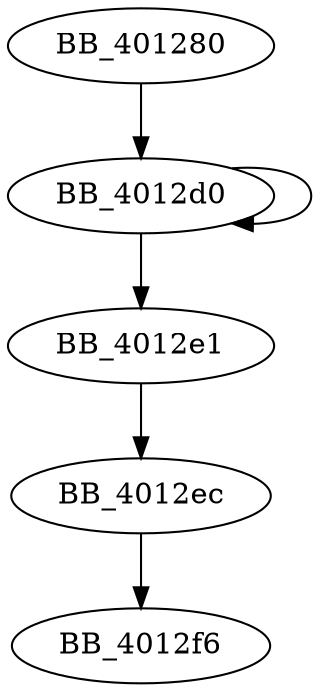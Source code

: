 DiGraph sub_401280{
BB_401280->BB_4012d0
BB_4012d0->BB_4012d0
BB_4012d0->BB_4012e1
BB_4012e1->BB_4012ec
BB_4012ec->BB_4012f6
}
